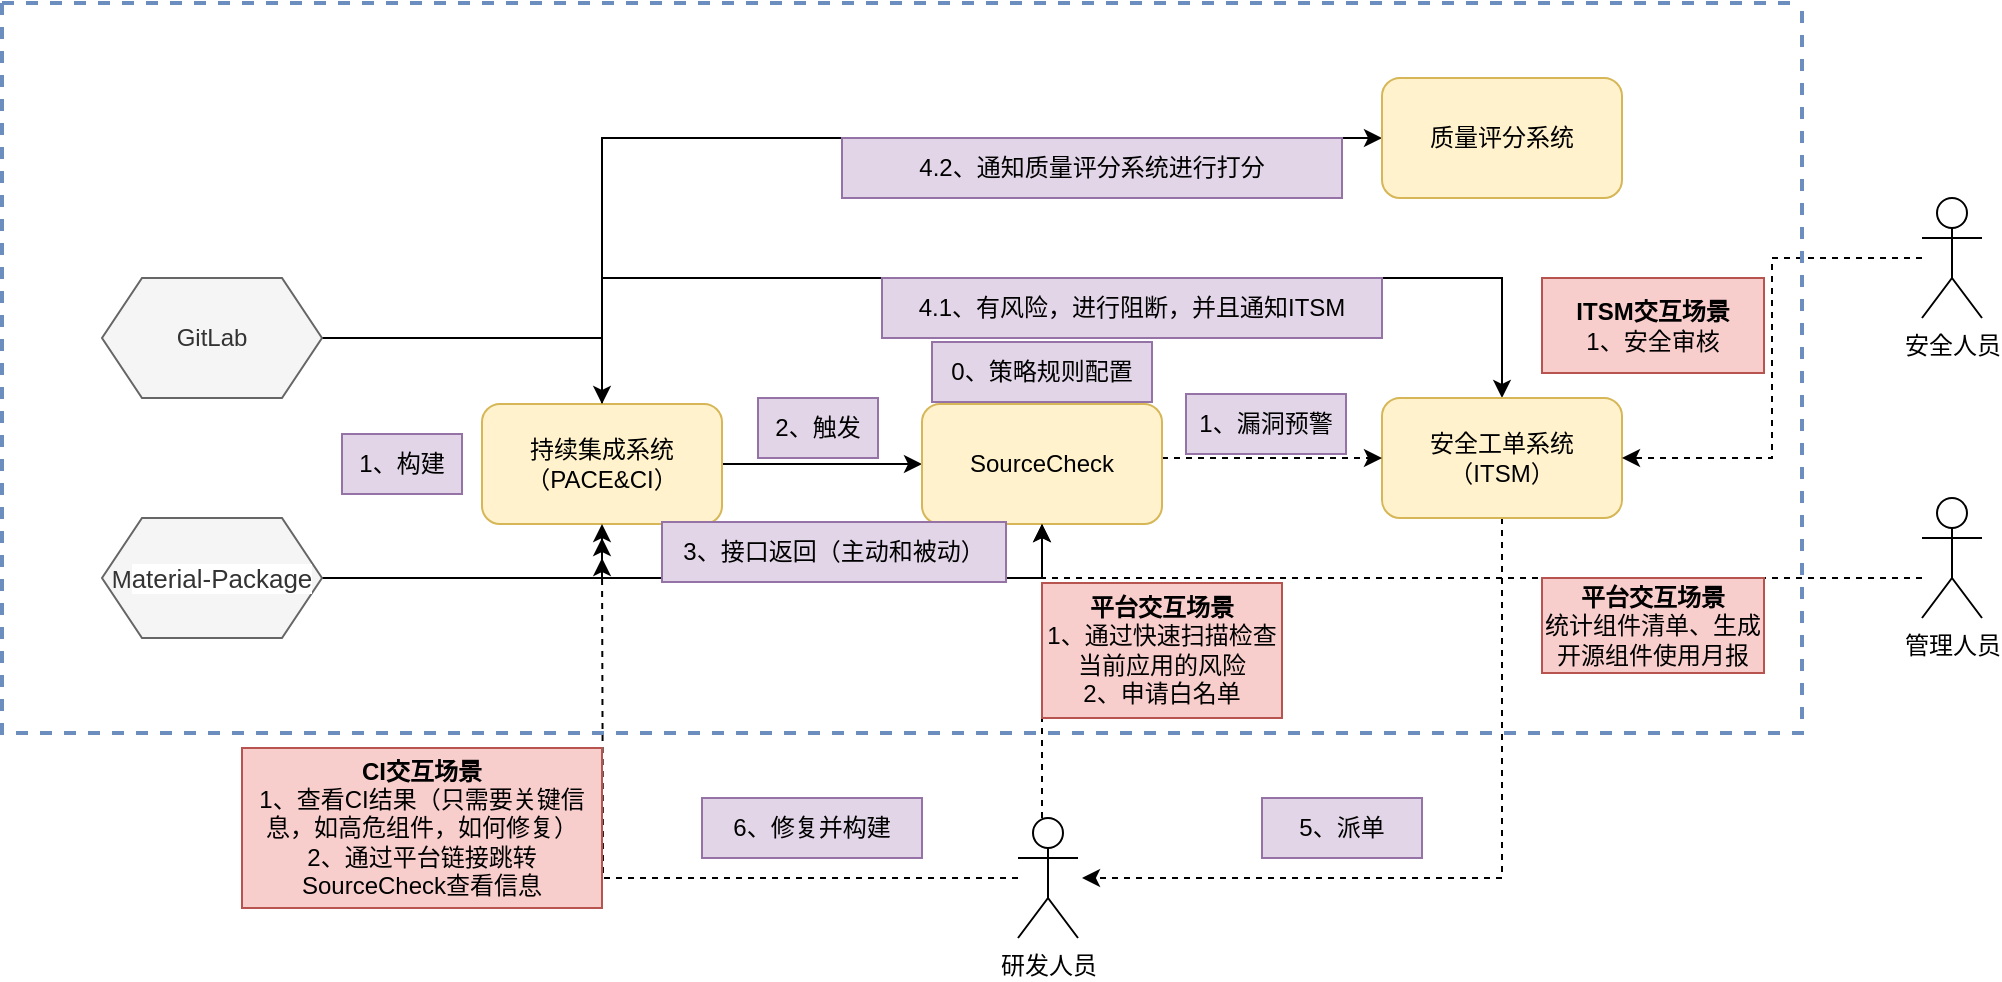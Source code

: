 <mxfile version="20.2.5" type="github">
  <diagram id="dbPlMSyZmyiy87wTLgsy" name="第 1 页">
    <mxGraphModel dx="1422" dy="796" grid="1" gridSize="10" guides="1" tooltips="1" connect="1" arrows="1" fold="1" page="1" pageScale="1" pageWidth="827" pageHeight="1169" math="0" shadow="0">
      <root>
        <mxCell id="0" />
        <mxCell id="1" parent="0" />
        <mxCell id="P90RqLLHq7_aSwwXnbhx-12" style="edgeStyle=orthogonalEdgeStyle;rounded=0;orthogonalLoop=1;jettySize=auto;html=1;entryX=0;entryY=0.5;entryDx=0;entryDy=0;" edge="1" parent="1" source="P90RqLLHq7_aSwwXnbhx-1" target="P90RqLLHq7_aSwwXnbhx-11">
          <mxGeometry relative="1" as="geometry" />
        </mxCell>
        <mxCell id="P90RqLLHq7_aSwwXnbhx-37" style="edgeStyle=orthogonalEdgeStyle;rounded=0;orthogonalLoop=1;jettySize=auto;html=1;entryX=0.5;entryY=0;entryDx=0;entryDy=0;" edge="1" parent="1" source="P90RqLLHq7_aSwwXnbhx-1" target="P90RqLLHq7_aSwwXnbhx-3">
          <mxGeometry relative="1" as="geometry">
            <Array as="points">
              <mxPoint x="440" y="280" />
              <mxPoint x="890" y="280" />
            </Array>
          </mxGeometry>
        </mxCell>
        <mxCell id="P90RqLLHq7_aSwwXnbhx-47" style="edgeStyle=orthogonalEdgeStyle;rounded=0;orthogonalLoop=1;jettySize=auto;html=1;entryX=0;entryY=0.5;entryDx=0;entryDy=0;" edge="1" parent="1" source="P90RqLLHq7_aSwwXnbhx-1" target="P90RqLLHq7_aSwwXnbhx-4">
          <mxGeometry relative="1" as="geometry">
            <Array as="points">
              <mxPoint x="440" y="210" />
            </Array>
          </mxGeometry>
        </mxCell>
        <mxCell id="P90RqLLHq7_aSwwXnbhx-1" value="持续集成系统（PACE&amp;amp;CI）" style="rounded=1;whiteSpace=wrap;html=1;fillColor=#fff2cc;strokeColor=#d6b656;" vertex="1" parent="1">
          <mxGeometry x="380" y="343" width="120" height="60" as="geometry" />
        </mxCell>
        <mxCell id="P90RqLLHq7_aSwwXnbhx-51" style="edgeStyle=orthogonalEdgeStyle;rounded=0;orthogonalLoop=1;jettySize=auto;html=1;dashed=1;" edge="1" parent="1" source="P90RqLLHq7_aSwwXnbhx-3">
          <mxGeometry relative="1" as="geometry">
            <mxPoint x="680" y="580" as="targetPoint" />
            <Array as="points">
              <mxPoint x="890" y="580" />
            </Array>
          </mxGeometry>
        </mxCell>
        <mxCell id="P90RqLLHq7_aSwwXnbhx-3" value="安全工单系统（ITSM）" style="rounded=1;whiteSpace=wrap;html=1;fillColor=#fff2cc;strokeColor=#d6b656;" vertex="1" parent="1">
          <mxGeometry x="830" y="340" width="120" height="60" as="geometry" />
        </mxCell>
        <mxCell id="P90RqLLHq7_aSwwXnbhx-4" value="质量评分系统" style="rounded=1;whiteSpace=wrap;html=1;fillColor=#fff2cc;strokeColor=#d6b656;" vertex="1" parent="1">
          <mxGeometry x="830" y="180" width="120" height="60" as="geometry" />
        </mxCell>
        <mxCell id="P90RqLLHq7_aSwwXnbhx-9" style="edgeStyle=orthogonalEdgeStyle;rounded=0;orthogonalLoop=1;jettySize=auto;html=1;" edge="1" parent="1" source="P90RqLLHq7_aSwwXnbhx-7" target="P90RqLLHq7_aSwwXnbhx-1">
          <mxGeometry relative="1" as="geometry" />
        </mxCell>
        <mxCell id="P90RqLLHq7_aSwwXnbhx-7" value="GitLab" style="shape=hexagon;perimeter=hexagonPerimeter2;whiteSpace=wrap;html=1;fixedSize=1;fillColor=#f5f5f5;fontColor=#333333;strokeColor=#666666;" vertex="1" parent="1">
          <mxGeometry x="190" y="280" width="110" height="60" as="geometry" />
        </mxCell>
        <mxCell id="P90RqLLHq7_aSwwXnbhx-10" style="edgeStyle=orthogonalEdgeStyle;rounded=0;orthogonalLoop=1;jettySize=auto;html=1;entryX=0.5;entryY=1;entryDx=0;entryDy=0;" edge="1" parent="1" source="P90RqLLHq7_aSwwXnbhx-8" target="P90RqLLHq7_aSwwXnbhx-1">
          <mxGeometry relative="1" as="geometry" />
        </mxCell>
        <mxCell id="P90RqLLHq7_aSwwXnbhx-8" value="M&lt;span style=&quot;color: rgb(51, 51, 51); font-family: Arial, sans-serif; font-size: 13px; text-align: start; background-color: rgb(255, 255, 255);&quot;&gt;aterial-Package&lt;/span&gt;" style="shape=hexagon;perimeter=hexagonPerimeter2;whiteSpace=wrap;html=1;fixedSize=1;fillColor=#f5f5f5;fontColor=#333333;strokeColor=#666666;" vertex="1" parent="1">
          <mxGeometry x="190" y="400" width="110" height="60" as="geometry" />
        </mxCell>
        <mxCell id="P90RqLLHq7_aSwwXnbhx-17" style="edgeStyle=orthogonalEdgeStyle;rounded=0;orthogonalLoop=1;jettySize=auto;html=1;" edge="1" parent="1" source="P90RqLLHq7_aSwwXnbhx-11">
          <mxGeometry relative="1" as="geometry">
            <mxPoint x="440" y="410" as="targetPoint" />
            <Array as="points">
              <mxPoint x="660" y="430" />
              <mxPoint x="440" y="430" />
            </Array>
          </mxGeometry>
        </mxCell>
        <mxCell id="P90RqLLHq7_aSwwXnbhx-67" style="edgeStyle=orthogonalEdgeStyle;rounded=0;orthogonalLoop=1;jettySize=auto;html=1;dashed=1;" edge="1" parent="1" source="P90RqLLHq7_aSwwXnbhx-11" target="P90RqLLHq7_aSwwXnbhx-3">
          <mxGeometry relative="1" as="geometry">
            <Array as="points">
              <mxPoint x="750" y="370" />
              <mxPoint x="750" y="370" />
            </Array>
          </mxGeometry>
        </mxCell>
        <mxCell id="P90RqLLHq7_aSwwXnbhx-11" value="SourceCheck" style="rounded=1;whiteSpace=wrap;html=1;fillColor=#fff2cc;strokeColor=#d6b656;" vertex="1" parent="1">
          <mxGeometry x="600" y="343" width="120" height="60" as="geometry" />
        </mxCell>
        <mxCell id="P90RqLLHq7_aSwwXnbhx-16" value="0、策略规则配置" style="text;html=1;strokeColor=#9673a6;fillColor=#e1d5e7;align=center;verticalAlign=middle;whiteSpace=wrap;rounded=0;" vertex="1" parent="1">
          <mxGeometry x="605" y="312" width="110" height="30" as="geometry" />
        </mxCell>
        <mxCell id="P90RqLLHq7_aSwwXnbhx-18" value="3、接口返回（主动和被动）" style="text;html=1;strokeColor=#9673a6;fillColor=#e1d5e7;align=center;verticalAlign=middle;whiteSpace=wrap;rounded=0;" vertex="1" parent="1">
          <mxGeometry x="470" y="402" width="172" height="30" as="geometry" />
        </mxCell>
        <mxCell id="P90RqLLHq7_aSwwXnbhx-52" style="edgeStyle=orthogonalEdgeStyle;rounded=0;orthogonalLoop=1;jettySize=auto;html=1;dashed=1;" edge="1" parent="1" source="P90RqLLHq7_aSwwXnbhx-19">
          <mxGeometry relative="1" as="geometry">
            <mxPoint x="440" y="420" as="targetPoint" />
          </mxGeometry>
        </mxCell>
        <mxCell id="P90RqLLHq7_aSwwXnbhx-54" style="edgeStyle=orthogonalEdgeStyle;rounded=0;orthogonalLoop=1;jettySize=auto;html=1;entryX=0.5;entryY=1;entryDx=0;entryDy=0;dashed=1;" edge="1" parent="1" source="P90RqLLHq7_aSwwXnbhx-19" target="P90RqLLHq7_aSwwXnbhx-11">
          <mxGeometry relative="1" as="geometry">
            <Array as="points">
              <mxPoint x="660" y="490" />
              <mxPoint x="660" y="490" />
            </Array>
          </mxGeometry>
        </mxCell>
        <mxCell id="P90RqLLHq7_aSwwXnbhx-19" value="研发人员" style="shape=umlActor;verticalLabelPosition=bottom;verticalAlign=top;html=1;outlineConnect=0;" vertex="1" parent="1">
          <mxGeometry x="648" y="550" width="30" height="60" as="geometry" />
        </mxCell>
        <mxCell id="P90RqLLHq7_aSwwXnbhx-65" style="edgeStyle=orthogonalEdgeStyle;rounded=0;orthogonalLoop=1;jettySize=auto;html=1;entryX=1;entryY=0.5;entryDx=0;entryDy=0;dashed=1;" edge="1" parent="1" source="P90RqLLHq7_aSwwXnbhx-27" target="P90RqLLHq7_aSwwXnbhx-3">
          <mxGeometry relative="1" as="geometry" />
        </mxCell>
        <mxCell id="P90RqLLHq7_aSwwXnbhx-27" value="安全人员" style="shape=umlActor;verticalLabelPosition=bottom;verticalAlign=top;html=1;outlineConnect=0;" vertex="1" parent="1">
          <mxGeometry x="1100" y="240" width="30" height="60" as="geometry" />
        </mxCell>
        <mxCell id="P90RqLLHq7_aSwwXnbhx-63" style="edgeStyle=orthogonalEdgeStyle;rounded=0;orthogonalLoop=1;jettySize=auto;html=1;entryX=0.5;entryY=1;entryDx=0;entryDy=0;dashed=1;" edge="1" parent="1" source="P90RqLLHq7_aSwwXnbhx-32" target="P90RqLLHq7_aSwwXnbhx-11">
          <mxGeometry relative="1" as="geometry">
            <Array as="points">
              <mxPoint x="660" y="430" />
            </Array>
          </mxGeometry>
        </mxCell>
        <mxCell id="P90RqLLHq7_aSwwXnbhx-32" value="管理人员" style="shape=umlActor;verticalLabelPosition=bottom;verticalAlign=top;html=1;outlineConnect=0;" vertex="1" parent="1">
          <mxGeometry x="1100" y="390" width="30" height="60" as="geometry" />
        </mxCell>
        <mxCell id="P90RqLLHq7_aSwwXnbhx-38" value="4.1、有风险，进行阻断，并且通知ITSM" style="text;html=1;strokeColor=#9673a6;fillColor=#e1d5e7;align=center;verticalAlign=middle;whiteSpace=wrap;rounded=0;" vertex="1" parent="1">
          <mxGeometry x="580" y="280" width="250" height="30" as="geometry" />
        </mxCell>
        <mxCell id="P90RqLLHq7_aSwwXnbhx-44" value="5、派单" style="text;html=1;strokeColor=#9673a6;fillColor=#e1d5e7;align=center;verticalAlign=middle;whiteSpace=wrap;rounded=0;" vertex="1" parent="1">
          <mxGeometry x="770" y="540" width="80" height="30" as="geometry" />
        </mxCell>
        <mxCell id="P90RqLLHq7_aSwwXnbhx-46" value="6、修复并构建" style="text;html=1;strokeColor=#9673a6;fillColor=#e1d5e7;align=center;verticalAlign=middle;whiteSpace=wrap;rounded=0;" vertex="1" parent="1">
          <mxGeometry x="490" y="540" width="110" height="30" as="geometry" />
        </mxCell>
        <mxCell id="P90RqLLHq7_aSwwXnbhx-48" value="4.2、通知质量评分系统进行打分" style="text;html=1;strokeColor=#9673a6;fillColor=#e1d5e7;align=center;verticalAlign=middle;whiteSpace=wrap;rounded=0;" vertex="1" parent="1">
          <mxGeometry x="560" y="210" width="250" height="30" as="geometry" />
        </mxCell>
        <mxCell id="P90RqLLHq7_aSwwXnbhx-49" value="" style="swimlane;startSize=0;dashed=1;fillColor=#dae8fc;strokeColor=#6c8ebf;strokeWidth=2;" vertex="1" parent="1">
          <mxGeometry x="140" y="142.5" width="900" height="365" as="geometry" />
        </mxCell>
        <mxCell id="P90RqLLHq7_aSwwXnbhx-14" value="1、构建" style="text;html=1;strokeColor=#9673a6;fillColor=#e1d5e7;align=center;verticalAlign=middle;whiteSpace=wrap;rounded=0;" vertex="1" parent="P90RqLLHq7_aSwwXnbhx-49">
          <mxGeometry x="170" y="215.5" width="60" height="30" as="geometry" />
        </mxCell>
        <mxCell id="P90RqLLHq7_aSwwXnbhx-15" value="2、触发" style="text;html=1;strokeColor=#9673a6;fillColor=#e1d5e7;align=center;verticalAlign=middle;whiteSpace=wrap;rounded=0;" vertex="1" parent="P90RqLLHq7_aSwwXnbhx-49">
          <mxGeometry x="378" y="197.5" width="60" height="30" as="geometry" />
        </mxCell>
        <mxCell id="P90RqLLHq7_aSwwXnbhx-55" value="&lt;b&gt;平台交互场景&lt;/b&gt;&lt;br&gt;1、通过快速扫描检查当前应用的风险&lt;br&gt;2、申请白名单" style="text;html=1;strokeColor=#b85450;fillColor=#f8cecc;align=center;verticalAlign=middle;whiteSpace=wrap;rounded=0;" vertex="1" parent="P90RqLLHq7_aSwwXnbhx-49">
          <mxGeometry x="520" y="290" width="120" height="67.5" as="geometry" />
        </mxCell>
        <mxCell id="P90RqLLHq7_aSwwXnbhx-64" value="&lt;b&gt;平台交互场景&lt;/b&gt;&lt;br&gt;统计组件清单、生成开源组件使用月报" style="text;html=1;strokeColor=#b85450;fillColor=#f8cecc;align=center;verticalAlign=middle;whiteSpace=wrap;rounded=0;" vertex="1" parent="P90RqLLHq7_aSwwXnbhx-49">
          <mxGeometry x="770" y="287.5" width="111" height="47.5" as="geometry" />
        </mxCell>
        <mxCell id="P90RqLLHq7_aSwwXnbhx-66" value="&lt;b&gt;ITSM交互场景&lt;/b&gt;&lt;br&gt;1、安全审核" style="text;html=1;strokeColor=#b85450;fillColor=#f8cecc;align=center;verticalAlign=middle;whiteSpace=wrap;rounded=0;" vertex="1" parent="P90RqLLHq7_aSwwXnbhx-49">
          <mxGeometry x="770" y="137.5" width="111" height="47.5" as="geometry" />
        </mxCell>
        <mxCell id="P90RqLLHq7_aSwwXnbhx-68" value="1、漏洞预警" style="text;html=1;strokeColor=#9673a6;fillColor=#e1d5e7;align=center;verticalAlign=middle;whiteSpace=wrap;rounded=0;" vertex="1" parent="P90RqLLHq7_aSwwXnbhx-49">
          <mxGeometry x="592" y="195.5" width="80" height="30" as="geometry" />
        </mxCell>
        <mxCell id="P90RqLLHq7_aSwwXnbhx-61" value="&lt;b&gt;CI交互场景&lt;/b&gt;&lt;br&gt;1、查看CI结果（只需要关键信息，如高危组件，如何修复）&lt;br&gt;2、通过平台链接跳转SourceCheck查看信息" style="text;html=1;strokeColor=#b85450;fillColor=#f8cecc;align=center;verticalAlign=middle;whiteSpace=wrap;rounded=0;" vertex="1" parent="1">
          <mxGeometry x="260" y="515" width="180" height="80" as="geometry" />
        </mxCell>
      </root>
    </mxGraphModel>
  </diagram>
</mxfile>
